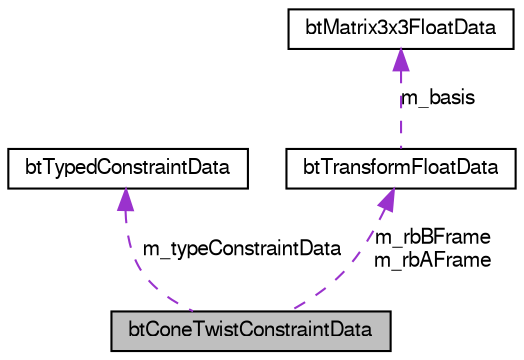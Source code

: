 digraph G
{
  bgcolor="transparent";
  edge [fontname="FreeSans",fontsize=10,labelfontname="FreeSans",labelfontsize=10];
  node [fontname="FreeSans",fontsize=10,shape=record];
  Node1 [label="btConeTwistConstraintData",height=0.2,width=0.4,color="black", fillcolor="grey75", style="filled" fontcolor="black"];
  Node2 -> Node1 [dir=back,color="darkorchid3",fontsize=10,style="dashed",label="m_typeConstraintData"];
  Node2 [label="btTypedConstraintData",height=0.2,width=0.4,color="black",URL="$structbt_typed_constraint_data.html",tooltip="this structure is not used, except for loading pre-2.82 .bullet files"];
  Node3 -> Node1 [dir=back,color="darkorchid3",fontsize=10,style="dashed",label="m_rbBFrame\nm_rbAFrame"];
  Node3 [label="btTransformFloatData",height=0.2,width=0.4,color="black",URL="$structbt_transform_float_data.html",tooltip="for serialization"];
  Node4 -> Node3 [dir=back,color="darkorchid3",fontsize=10,style="dashed",label="m_basis"];
  Node4 [label="btMatrix3x3FloatData",height=0.2,width=0.4,color="black",URL="$structbt_matrix3x3_float_data.html",tooltip="for serialization"];
}
